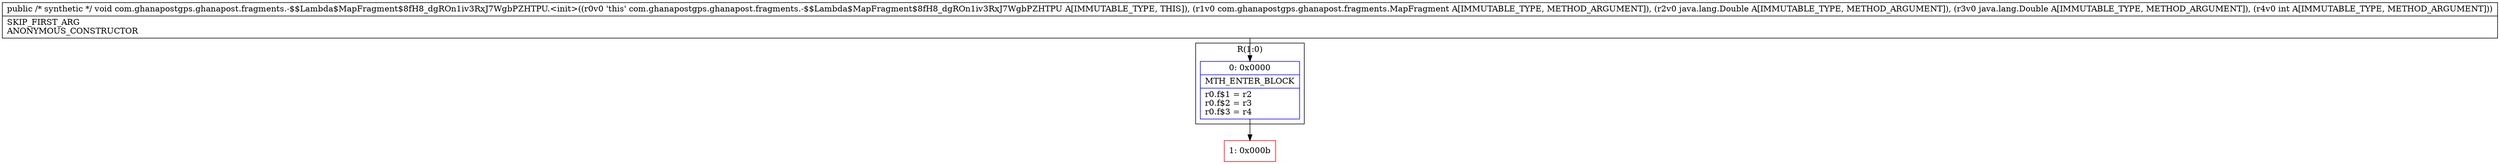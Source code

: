 digraph "CFG forcom.ghanapostgps.ghanapost.fragments.\-$$Lambda$MapFragment$8fH8_dgROn1iv3RxJ7WgbPZHTPU.\<init\>(Lcom\/ghanapostgps\/ghanapost\/fragments\/MapFragment;Ljava\/lang\/Double;Ljava\/lang\/Double;I)V" {
subgraph cluster_Region_380596809 {
label = "R(1:0)";
node [shape=record,color=blue];
Node_0 [shape=record,label="{0\:\ 0x0000|MTH_ENTER_BLOCK\l|r0.f$1 = r2\lr0.f$2 = r3\lr0.f$3 = r4\l}"];
}
Node_1 [shape=record,color=red,label="{1\:\ 0x000b}"];
MethodNode[shape=record,label="{public \/* synthetic *\/ void com.ghanapostgps.ghanapost.fragments.\-$$Lambda$MapFragment$8fH8_dgROn1iv3RxJ7WgbPZHTPU.\<init\>((r0v0 'this' com.ghanapostgps.ghanapost.fragments.\-$$Lambda$MapFragment$8fH8_dgROn1iv3RxJ7WgbPZHTPU A[IMMUTABLE_TYPE, THIS]), (r1v0 com.ghanapostgps.ghanapost.fragments.MapFragment A[IMMUTABLE_TYPE, METHOD_ARGUMENT]), (r2v0 java.lang.Double A[IMMUTABLE_TYPE, METHOD_ARGUMENT]), (r3v0 java.lang.Double A[IMMUTABLE_TYPE, METHOD_ARGUMENT]), (r4v0 int A[IMMUTABLE_TYPE, METHOD_ARGUMENT]))  | SKIP_FIRST_ARG\lANONYMOUS_CONSTRUCTOR\l}"];
MethodNode -> Node_0;
Node_0 -> Node_1;
}

